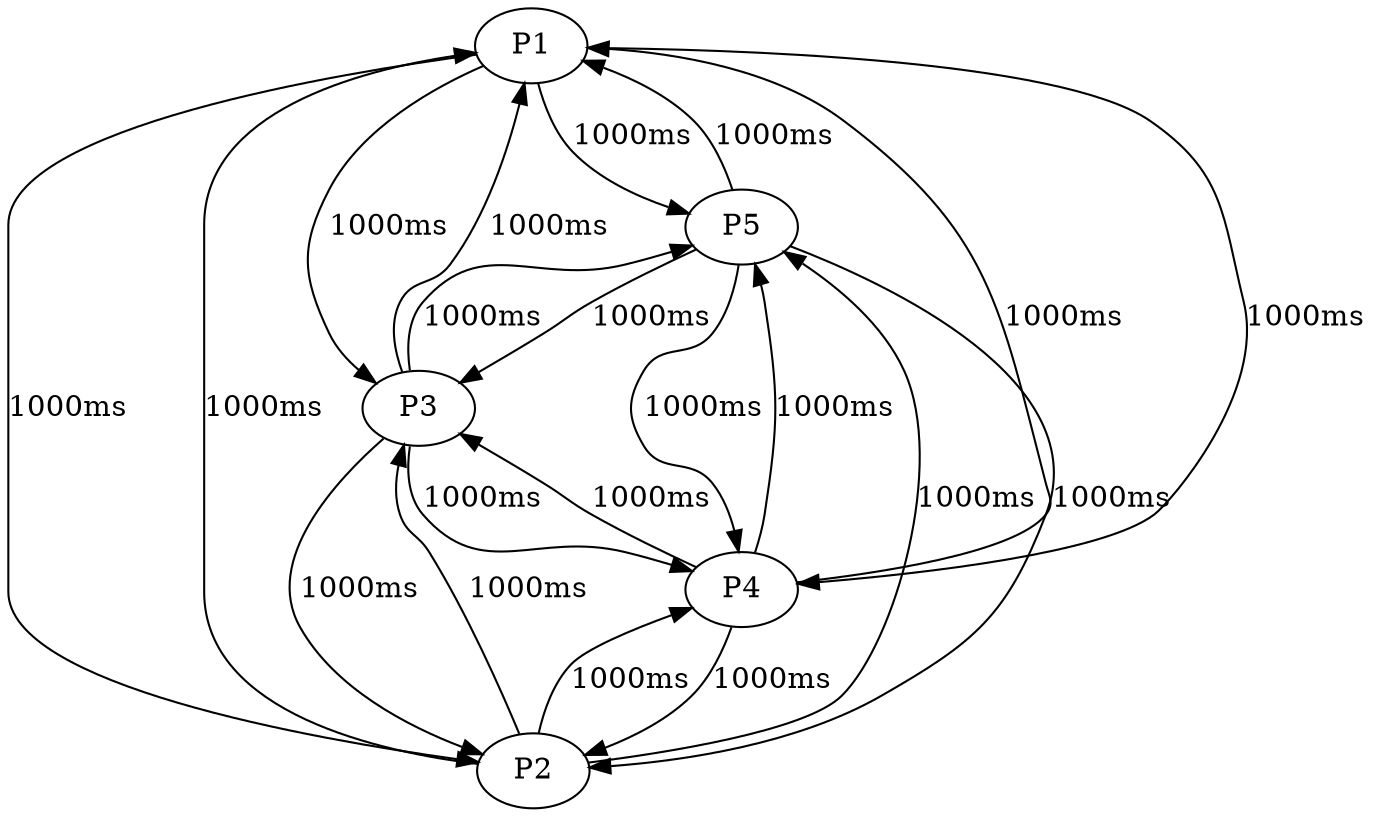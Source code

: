 digraph G {
    1 [label="P1"];
    5 [label="P5"];
    2 [label="P2"];
    4 [label="P4"];
    3 [label="P3"];
    1 -> 2 [label="1000ms"];
    1 -> 3 [label="1000ms"];
    1 -> 4 [label="1000ms"];
    1 -> 5 [label="1000ms"];
    2 -> 1 [label="1000ms"];
    2 -> 3 [label="1000ms"];
    2 -> 4 [label="1000ms"];
    2 -> 5 [label="1000ms"];
    3 -> 1 [label="1000ms"];
    3 -> 2 [label="1000ms"];
    3 -> 4 [label="1000ms"];
    3 -> 5 [label="1000ms"];
    4 -> 1 [label="1000ms"];
    4 -> 2 [label="1000ms"];
    4 -> 3 [label="1000ms"];
    4 -> 5 [label="1000ms"];
    5 -> 1 [label="1000ms"];
    5 -> 2 [label="1000ms"];
    5 -> 3 [label="1000ms"];
    5 -> 4 [label="1000ms"];
}
